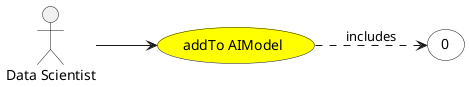 @startuml


left to right direction

usecase "addTo AIModel" as addToAIModel #yellow

Actor "Data Scientist" as DataScientist

DataScientist --> addToAIModel









usecase "0" as 0 #white

addToAIModel ..> 0 : includes



@enduml
